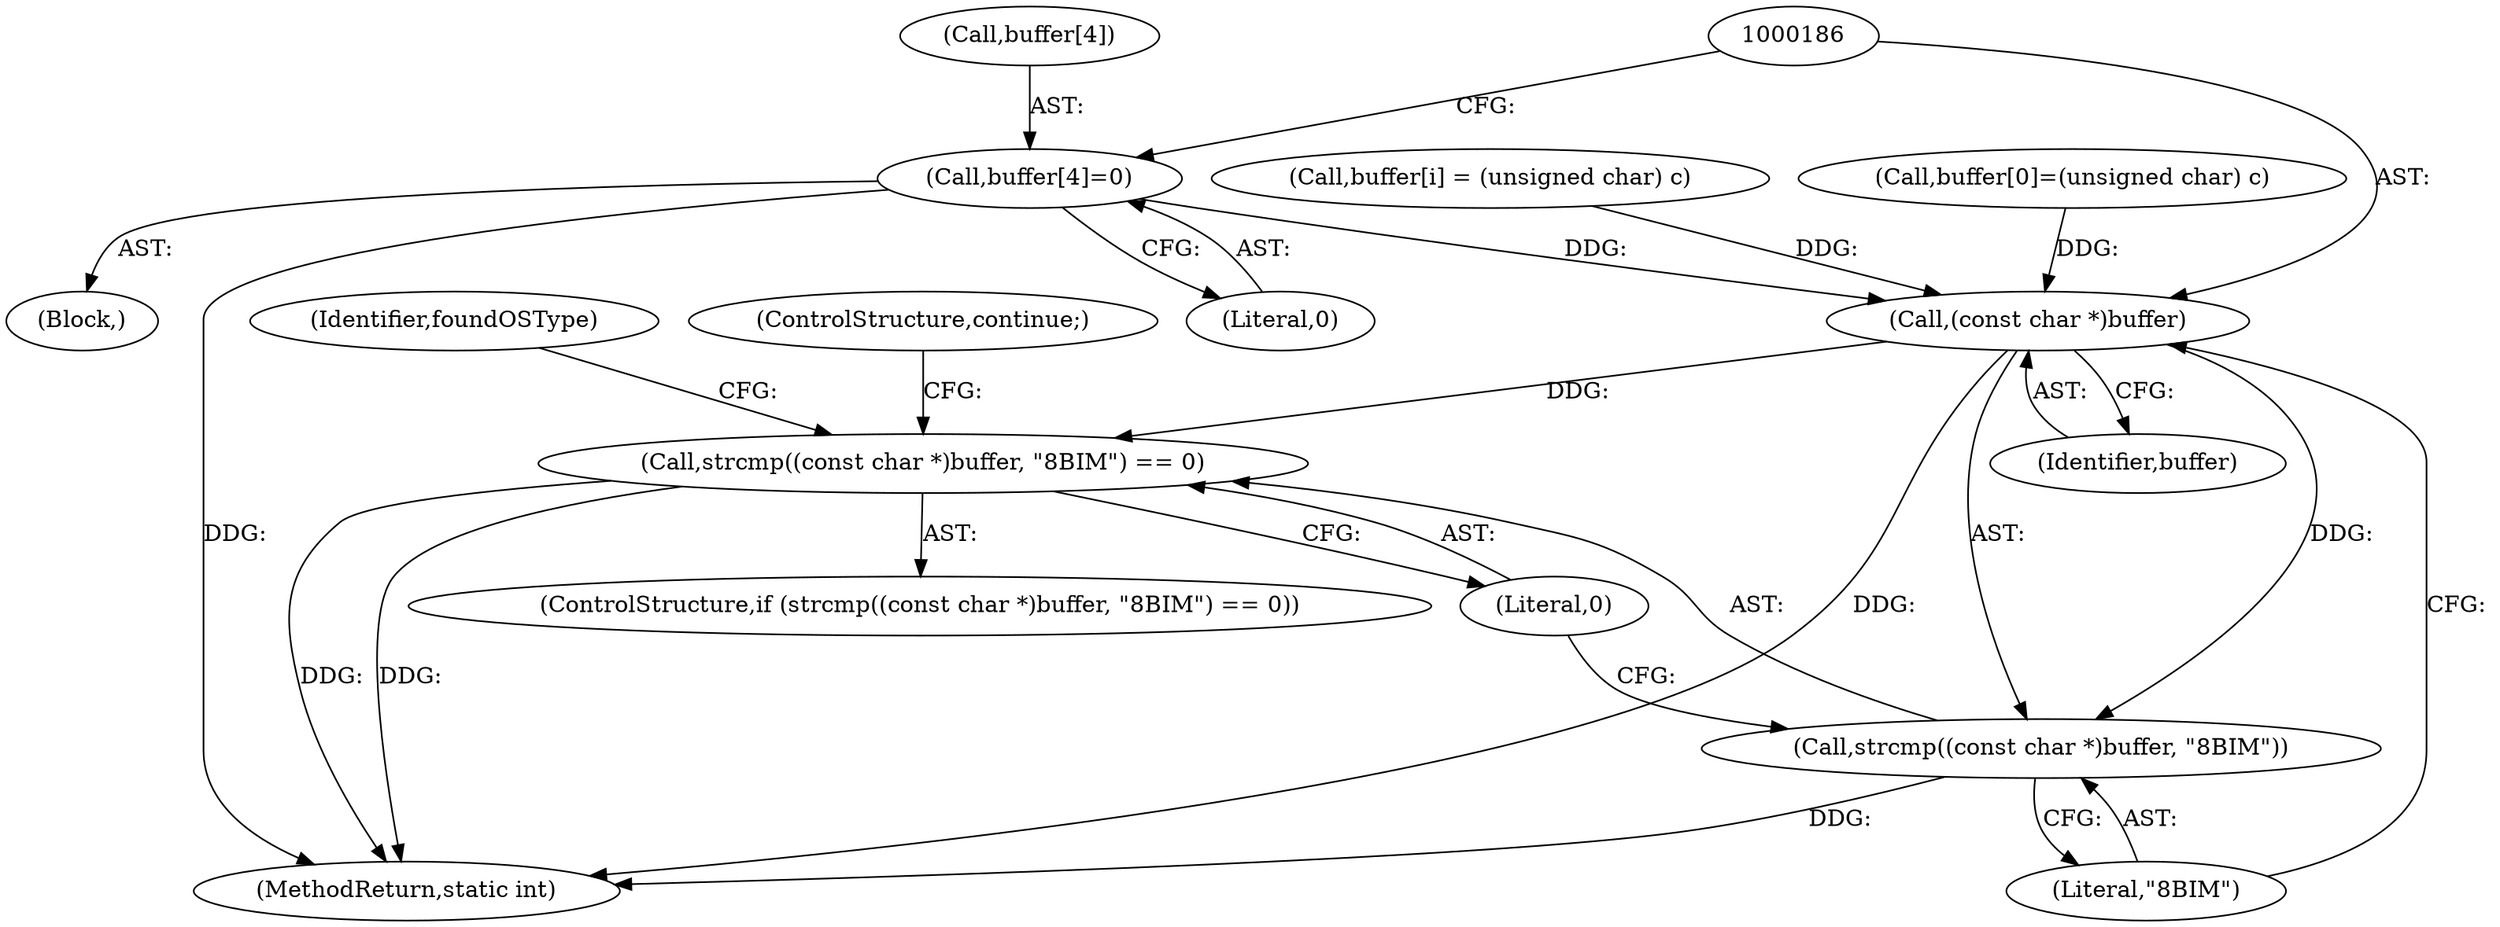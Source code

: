 digraph "0_ImageMagick_cb1214c124e1bd61f7dd551b94a794864861592e@array" {
"1000177" [label="(Call,buffer[4]=0)"];
"1000185" [label="(Call,(const char *)buffer)"];
"1000183" [label="(Call,strcmp((const char *)buffer, \"8BIM\") == 0)"];
"1000184" [label="(Call,strcmp((const char *)buffer, \"8BIM\"))"];
"1000189" [label="(Literal,0)"];
"1000178" [label="(Call,buffer[4])"];
"1000177" [label="(Call,buffer[4]=0)"];
"1000142" [label="(Call,buffer[0]=(unsigned char) c)"];
"1000191" [label="(Identifier,foundOSType)"];
"1000492" [label="(MethodReturn,static int)"];
"1000185" [label="(Call,(const char *)buffer)"];
"1000183" [label="(Call,strcmp((const char *)buffer, \"8BIM\") == 0)"];
"1000170" [label="(Call,buffer[i] = (unsigned char) c)"];
"1000181" [label="(Literal,0)"];
"1000182" [label="(ControlStructure,if (strcmp((const char *)buffer, \"8BIM\") == 0))"];
"1000188" [label="(Literal,\"8BIM\")"];
"1000140" [label="(Block,)"];
"1000187" [label="(Identifier,buffer)"];
"1000184" [label="(Call,strcmp((const char *)buffer, \"8BIM\"))"];
"1000194" [label="(ControlStructure,continue;)"];
"1000177" -> "1000140"  [label="AST: "];
"1000177" -> "1000181"  [label="CFG: "];
"1000178" -> "1000177"  [label="AST: "];
"1000181" -> "1000177"  [label="AST: "];
"1000186" -> "1000177"  [label="CFG: "];
"1000177" -> "1000492"  [label="DDG: "];
"1000177" -> "1000185"  [label="DDG: "];
"1000185" -> "1000184"  [label="AST: "];
"1000185" -> "1000187"  [label="CFG: "];
"1000186" -> "1000185"  [label="AST: "];
"1000187" -> "1000185"  [label="AST: "];
"1000188" -> "1000185"  [label="CFG: "];
"1000185" -> "1000492"  [label="DDG: "];
"1000185" -> "1000183"  [label="DDG: "];
"1000185" -> "1000184"  [label="DDG: "];
"1000142" -> "1000185"  [label="DDG: "];
"1000170" -> "1000185"  [label="DDG: "];
"1000183" -> "1000182"  [label="AST: "];
"1000183" -> "1000189"  [label="CFG: "];
"1000184" -> "1000183"  [label="AST: "];
"1000189" -> "1000183"  [label="AST: "];
"1000191" -> "1000183"  [label="CFG: "];
"1000194" -> "1000183"  [label="CFG: "];
"1000183" -> "1000492"  [label="DDG: "];
"1000183" -> "1000492"  [label="DDG: "];
"1000184" -> "1000188"  [label="CFG: "];
"1000188" -> "1000184"  [label="AST: "];
"1000189" -> "1000184"  [label="CFG: "];
"1000184" -> "1000492"  [label="DDG: "];
}
